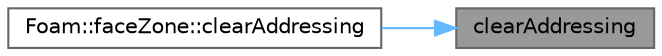 digraph "clearAddressing"
{
 // LATEX_PDF_SIZE
  bgcolor="transparent";
  edge [fontname=Helvetica,fontsize=10,labelfontname=Helvetica,labelfontsize=10];
  node [fontname=Helvetica,fontsize=10,shape=box,height=0.2,width=0.4];
  rankdir="RL";
  Node1 [id="Node000001",label="clearAddressing",height=0.2,width=0.4,color="gray40", fillcolor="grey60", style="filled", fontcolor="black",tooltip=" "];
  Node1 -> Node2 [id="edge1_Node000001_Node000002",dir="back",color="steelblue1",style="solid",tooltip=" "];
  Node2 [id="Node000002",label="Foam::faceZone::clearAddressing",height=0.2,width=0.4,color="grey40", fillcolor="white", style="filled",URL="$classFoam_1_1faceZone.html#aac1ee7169044dccb262b78097d6ab1a8",tooltip=" "];
}
